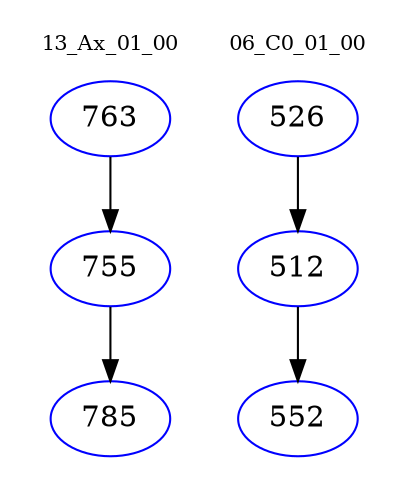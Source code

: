 digraph{
subgraph cluster_0 {
color = white
label = "13_Ax_01_00";
fontsize=10;
T0_763 [label="763", color="blue"]
T0_763 -> T0_755 [color="black"]
T0_755 [label="755", color="blue"]
T0_755 -> T0_785 [color="black"]
T0_785 [label="785", color="blue"]
}
subgraph cluster_1 {
color = white
label = "06_C0_01_00";
fontsize=10;
T1_526 [label="526", color="blue"]
T1_526 -> T1_512 [color="black"]
T1_512 [label="512", color="blue"]
T1_512 -> T1_552 [color="black"]
T1_552 [label="552", color="blue"]
}
}
